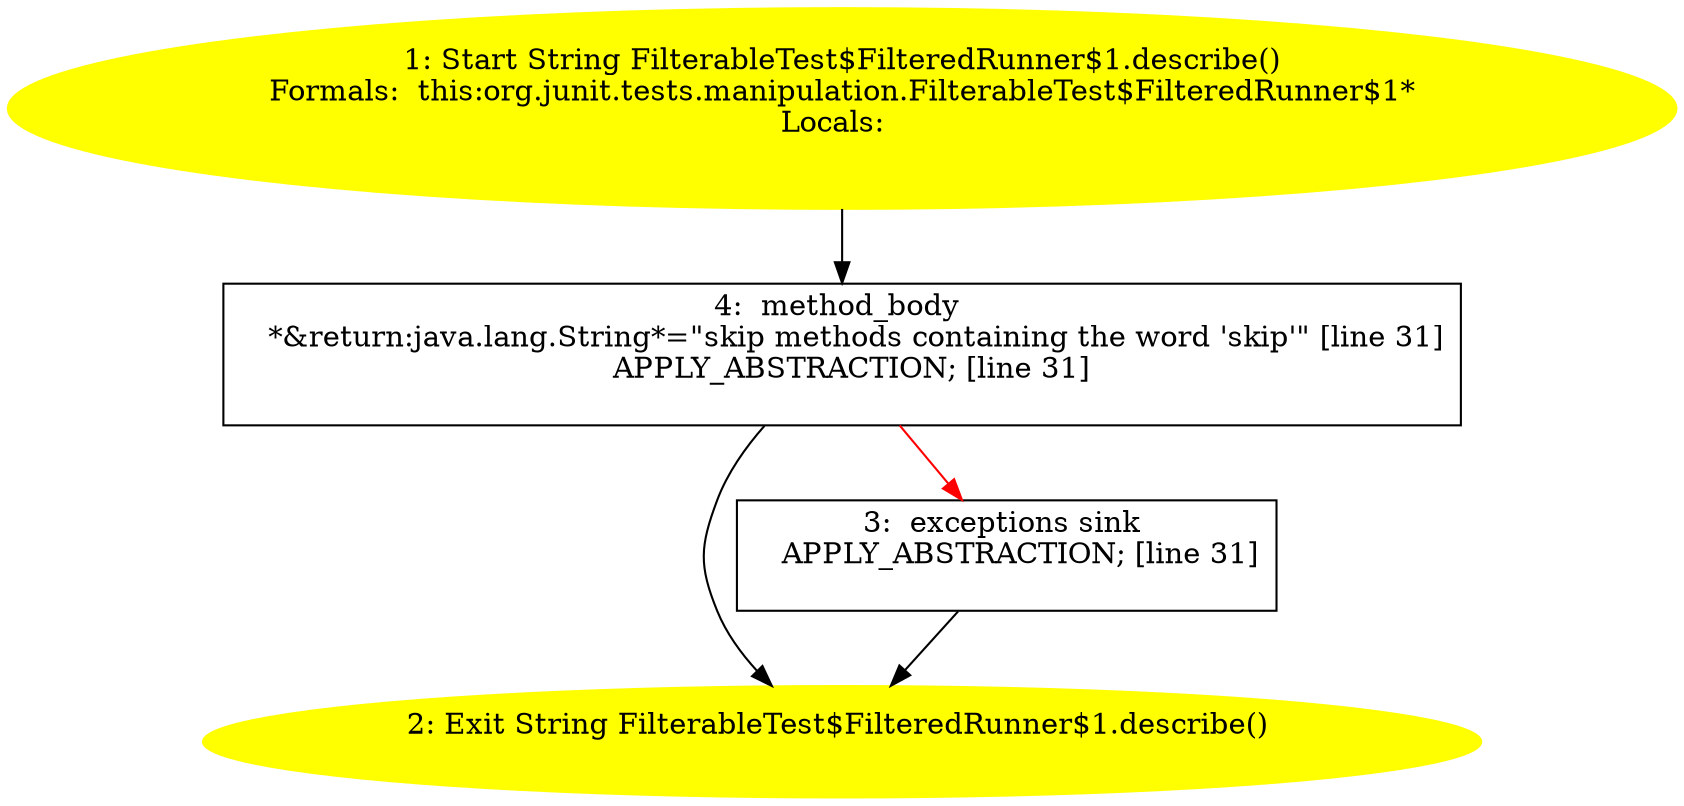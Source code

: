 /* @generated */
digraph cfg {
"org.junit.tests.manipulation.FilterableTest$FilteredRunner$1.describe():java.lang.String.0af235397ec3c932023a7d5320112ca5_1" [label="1: Start String FilterableTest$FilteredRunner$1.describe()\nFormals:  this:org.junit.tests.manipulation.FilterableTest$FilteredRunner$1*\nLocals:  \n  " color=yellow style=filled]
	

	 "org.junit.tests.manipulation.FilterableTest$FilteredRunner$1.describe():java.lang.String.0af235397ec3c932023a7d5320112ca5_1" -> "org.junit.tests.manipulation.FilterableTest$FilteredRunner$1.describe():java.lang.String.0af235397ec3c932023a7d5320112ca5_4" ;
"org.junit.tests.manipulation.FilterableTest$FilteredRunner$1.describe():java.lang.String.0af235397ec3c932023a7d5320112ca5_2" [label="2: Exit String FilterableTest$FilteredRunner$1.describe() \n  " color=yellow style=filled]
	

"org.junit.tests.manipulation.FilterableTest$FilteredRunner$1.describe():java.lang.String.0af235397ec3c932023a7d5320112ca5_3" [label="3:  exceptions sink \n   APPLY_ABSTRACTION; [line 31]\n " shape="box"]
	

	 "org.junit.tests.manipulation.FilterableTest$FilteredRunner$1.describe():java.lang.String.0af235397ec3c932023a7d5320112ca5_3" -> "org.junit.tests.manipulation.FilterableTest$FilteredRunner$1.describe():java.lang.String.0af235397ec3c932023a7d5320112ca5_2" ;
"org.junit.tests.manipulation.FilterableTest$FilteredRunner$1.describe():java.lang.String.0af235397ec3c932023a7d5320112ca5_4" [label="4:  method_body \n   *&return:java.lang.String*=\"skip methods containing the word 'skip'\" [line 31]\n  APPLY_ABSTRACTION; [line 31]\n " shape="box"]
	

	 "org.junit.tests.manipulation.FilterableTest$FilteredRunner$1.describe():java.lang.String.0af235397ec3c932023a7d5320112ca5_4" -> "org.junit.tests.manipulation.FilterableTest$FilteredRunner$1.describe():java.lang.String.0af235397ec3c932023a7d5320112ca5_2" ;
	 "org.junit.tests.manipulation.FilterableTest$FilteredRunner$1.describe():java.lang.String.0af235397ec3c932023a7d5320112ca5_4" -> "org.junit.tests.manipulation.FilterableTest$FilteredRunner$1.describe():java.lang.String.0af235397ec3c932023a7d5320112ca5_3" [color="red" ];
}
